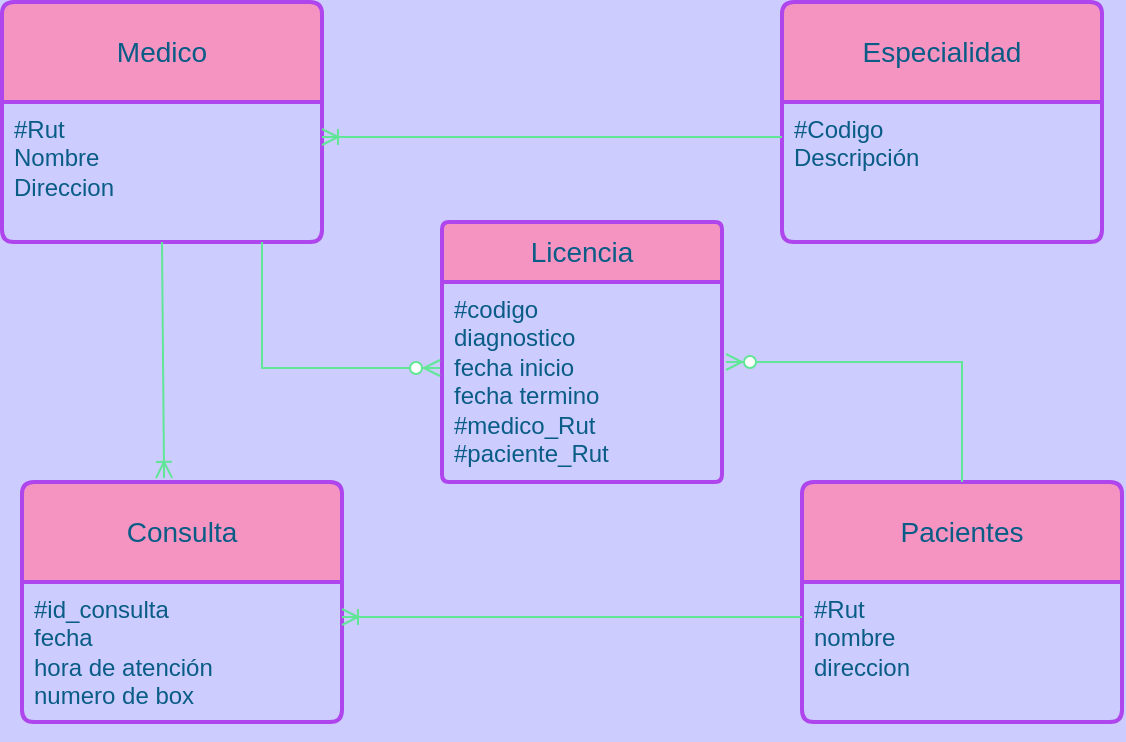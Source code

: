 <mxfile version="24.4.3" type="github">
  <diagram name="Página-1" id="VwjwdFHmbFPNWhwyVaPN">
    <mxGraphModel dx="1375" dy="727" grid="1" gridSize="10" guides="1" tooltips="1" connect="1" arrows="1" fold="1" page="1" pageScale="1" pageWidth="827" pageHeight="1169" background="#CCCCFF" math="0" shadow="0">
      <root>
        <mxCell id="0" />
        <mxCell id="1" parent="0" />
        <mxCell id="lOFaqaKIvwK1O9h3Skmc-1" value="Medico" style="swimlane;childLayout=stackLayout;horizontal=1;startSize=50;horizontalStack=0;rounded=1;fontSize=14;fontStyle=0;strokeWidth=2;resizeParent=0;resizeLast=1;shadow=0;dashed=0;align=center;arcSize=4;whiteSpace=wrap;html=1;labelBackgroundColor=none;fillColor=#F694C1;strokeColor=#AF45ED;fontColor=#095C86;" vertex="1" parent="1">
          <mxGeometry x="90" y="70" width="160" height="120" as="geometry" />
        </mxCell>
        <mxCell id="lOFaqaKIvwK1O9h3Skmc-2" value="#Rut&lt;div&gt;Nombre&lt;/div&gt;&lt;div&gt;Direccion&lt;/div&gt;&lt;div&gt;&lt;br&gt;&lt;/div&gt;" style="align=left;strokeColor=none;fillColor=none;spacingLeft=4;fontSize=12;verticalAlign=top;resizable=0;rotatable=0;part=1;html=1;labelBackgroundColor=none;fontColor=#095C86;" vertex="1" parent="lOFaqaKIvwK1O9h3Skmc-1">
          <mxGeometry y="50" width="160" height="70" as="geometry" />
        </mxCell>
        <mxCell id="lOFaqaKIvwK1O9h3Skmc-3" value="Consulta" style="swimlane;childLayout=stackLayout;horizontal=1;startSize=50;horizontalStack=0;rounded=1;fontSize=14;fontStyle=0;strokeWidth=2;resizeParent=0;resizeLast=1;shadow=0;dashed=0;align=center;arcSize=4;whiteSpace=wrap;html=1;labelBackgroundColor=none;fillColor=#F694C1;strokeColor=#AF45ED;fontColor=#095C86;" vertex="1" parent="1">
          <mxGeometry x="100" y="310" width="160" height="120" as="geometry" />
        </mxCell>
        <mxCell id="lOFaqaKIvwK1O9h3Skmc-4" value="#id_consulta&lt;div&gt;fecha&lt;div&gt;hora de atención&lt;/div&gt;&lt;div&gt;numero de box&lt;/div&gt;&lt;div&gt;&lt;br&gt;&lt;/div&gt;&lt;/div&gt;" style="align=left;strokeColor=none;fillColor=none;spacingLeft=4;fontSize=12;verticalAlign=top;resizable=0;rotatable=0;part=1;html=1;labelBackgroundColor=none;fontColor=#095C86;" vertex="1" parent="lOFaqaKIvwK1O9h3Skmc-3">
          <mxGeometry y="50" width="160" height="70" as="geometry" />
        </mxCell>
        <mxCell id="lOFaqaKIvwK1O9h3Skmc-5" value="Especialidad" style="swimlane;childLayout=stackLayout;horizontal=1;startSize=50;horizontalStack=0;rounded=1;fontSize=14;fontStyle=0;strokeWidth=2;resizeParent=0;resizeLast=1;shadow=0;dashed=0;align=center;arcSize=4;whiteSpace=wrap;html=1;labelBackgroundColor=none;fillColor=#F694C1;strokeColor=#AF45ED;fontColor=#095C86;" vertex="1" parent="1">
          <mxGeometry x="480" y="70" width="160" height="120" as="geometry" />
        </mxCell>
        <mxCell id="lOFaqaKIvwK1O9h3Skmc-6" value="#Codigo&amp;nbsp;&lt;div&gt;Descripción&lt;/div&gt;" style="align=left;strokeColor=none;fillColor=none;spacingLeft=4;fontSize=12;verticalAlign=top;resizable=0;rotatable=0;part=1;html=1;labelBackgroundColor=none;fontColor=#095C86;" vertex="1" parent="lOFaqaKIvwK1O9h3Skmc-5">
          <mxGeometry y="50" width="160" height="70" as="geometry" />
        </mxCell>
        <mxCell id="lOFaqaKIvwK1O9h3Skmc-7" value="Pacientes" style="swimlane;childLayout=stackLayout;horizontal=1;startSize=50;horizontalStack=0;rounded=1;fontSize=14;fontStyle=0;strokeWidth=2;resizeParent=0;resizeLast=1;shadow=0;dashed=0;align=center;arcSize=4;whiteSpace=wrap;html=1;labelBackgroundColor=none;fillColor=#F694C1;strokeColor=#AF45ED;fontColor=#095C86;" vertex="1" parent="1">
          <mxGeometry x="490" y="310" width="160" height="120" as="geometry" />
        </mxCell>
        <mxCell id="lOFaqaKIvwK1O9h3Skmc-8" value="#Rut&lt;div&gt;nombre&lt;/div&gt;&lt;div&gt;direccion&lt;/div&gt;" style="align=left;strokeColor=none;fillColor=none;spacingLeft=4;fontSize=12;verticalAlign=top;resizable=0;rotatable=0;part=1;html=1;labelBackgroundColor=none;fontColor=#095C86;" vertex="1" parent="lOFaqaKIvwK1O9h3Skmc-7">
          <mxGeometry y="50" width="160" height="70" as="geometry" />
        </mxCell>
        <mxCell id="lOFaqaKIvwK1O9h3Skmc-9" value="Licencia" style="swimlane;childLayout=stackLayout;horizontal=1;startSize=30;horizontalStack=0;rounded=1;fontSize=14;fontStyle=0;strokeWidth=2;resizeParent=0;resizeLast=1;shadow=0;dashed=0;align=center;arcSize=4;whiteSpace=wrap;html=1;labelBackgroundColor=none;fillColor=#F694C1;strokeColor=#AF45ED;fontColor=#095C86;" vertex="1" parent="1">
          <mxGeometry x="310" y="180" width="140" height="130" as="geometry" />
        </mxCell>
        <mxCell id="lOFaqaKIvwK1O9h3Skmc-24" value="#codigo&lt;div&gt;diagnostico&lt;/div&gt;&lt;div&gt;fecha inicio&lt;/div&gt;&lt;div&gt;fecha termino&lt;/div&gt;&lt;div&gt;#medico_Rut&lt;/div&gt;&lt;div&gt;#paciente_Rut&lt;/div&gt;&lt;div&gt;&lt;br&gt;&lt;/div&gt;&lt;div&gt;&lt;br&gt;&lt;/div&gt;" style="align=left;strokeColor=none;fillColor=none;spacingLeft=4;fontSize=12;verticalAlign=top;resizable=0;rotatable=0;part=1;html=1;labelBackgroundColor=none;fontColor=#095C86;" vertex="1" parent="lOFaqaKIvwK1O9h3Skmc-9">
          <mxGeometry y="30" width="140" height="100" as="geometry" />
        </mxCell>
        <mxCell id="lOFaqaKIvwK1O9h3Skmc-10" value="&lt;div&gt;&lt;br&gt;&lt;/div&gt;&lt;div&gt;&lt;br&gt;&lt;/div&gt;" style="align=left;strokeColor=none;fillColor=none;spacingLeft=4;fontSize=12;verticalAlign=top;resizable=0;rotatable=0;part=1;html=1;labelBackgroundColor=none;fontColor=#095C86;" vertex="1" parent="lOFaqaKIvwK1O9h3Skmc-9">
          <mxGeometry y="130" width="140" as="geometry" />
        </mxCell>
        <mxCell id="lOFaqaKIvwK1O9h3Skmc-15" value="" style="fontSize=12;html=1;endArrow=ERoneToMany;rounded=0;entryX=1;entryY=0.25;entryDx=0;entryDy=0;exitX=0;exitY=0.25;exitDx=0;exitDy=0;labelBackgroundColor=none;strokeColor=#60E696;fontColor=default;" edge="1" parent="1" source="lOFaqaKIvwK1O9h3Skmc-8" target="lOFaqaKIvwK1O9h3Skmc-4">
          <mxGeometry width="100" height="100" relative="1" as="geometry">
            <mxPoint x="360" y="430" as="sourcePoint" />
            <mxPoint x="460" y="330" as="targetPoint" />
          </mxGeometry>
        </mxCell>
        <mxCell id="lOFaqaKIvwK1O9h3Skmc-16" value="" style="fontSize=12;html=1;endArrow=ERoneToMany;rounded=0;entryX=1;entryY=0.25;entryDx=0;entryDy=0;exitX=0;exitY=0.25;exitDx=0;exitDy=0;labelBackgroundColor=none;strokeColor=#60E696;fontColor=default;" edge="1" parent="1" source="lOFaqaKIvwK1O9h3Skmc-6" target="lOFaqaKIvwK1O9h3Skmc-2">
          <mxGeometry width="100" height="100" relative="1" as="geometry">
            <mxPoint x="470" y="140" as="sourcePoint" />
            <mxPoint x="460" y="120" as="targetPoint" />
          </mxGeometry>
        </mxCell>
        <mxCell id="lOFaqaKIvwK1O9h3Skmc-19" value="" style="fontSize=12;html=1;endArrow=ERoneToMany;rounded=0;exitX=0.5;exitY=1;exitDx=0;exitDy=0;entryX=0.444;entryY=-0.017;entryDx=0;entryDy=0;entryPerimeter=0;labelBackgroundColor=none;strokeColor=#60E696;fontColor=default;" edge="1" parent="1" source="lOFaqaKIvwK1O9h3Skmc-2" target="lOFaqaKIvwK1O9h3Skmc-3">
          <mxGeometry width="100" height="100" relative="1" as="geometry">
            <mxPoint y="400" as="sourcePoint" />
            <mxPoint x="100" y="300" as="targetPoint" />
          </mxGeometry>
        </mxCell>
        <mxCell id="lOFaqaKIvwK1O9h3Skmc-22" value="" style="fontSize=12;html=1;endArrow=ERzeroToMany;endFill=1;rounded=0;edgeStyle=elbowEdgeStyle;entryX=-0.007;entryY=0.43;entryDx=0;entryDy=0;entryPerimeter=0;labelBackgroundColor=none;strokeColor=#60E696;fontColor=default;" edge="1" parent="1" target="lOFaqaKIvwK1O9h3Skmc-24">
          <mxGeometry width="100" height="100" relative="1" as="geometry">
            <mxPoint x="220" y="190" as="sourcePoint" />
            <mxPoint x="300" y="250" as="targetPoint" />
            <Array as="points">
              <mxPoint x="220" y="200" />
            </Array>
          </mxGeometry>
        </mxCell>
        <mxCell id="lOFaqaKIvwK1O9h3Skmc-23" value="" style="edgeStyle=orthogonalEdgeStyle;fontSize=12;html=1;endArrow=ERzeroToMany;endFill=1;rounded=0;exitX=0.5;exitY=0;exitDx=0;exitDy=0;labelBackgroundColor=none;strokeColor=#60E696;fontColor=default;" edge="1" parent="1" source="lOFaqaKIvwK1O9h3Skmc-7">
          <mxGeometry width="100" height="100" relative="1" as="geometry">
            <mxPoint x="608.04" y="279" as="sourcePoint" />
            <mxPoint x="452" y="250" as="targetPoint" />
            <Array as="points">
              <mxPoint x="570" y="250" />
              <mxPoint x="452" y="250" />
            </Array>
          </mxGeometry>
        </mxCell>
      </root>
    </mxGraphModel>
  </diagram>
</mxfile>
